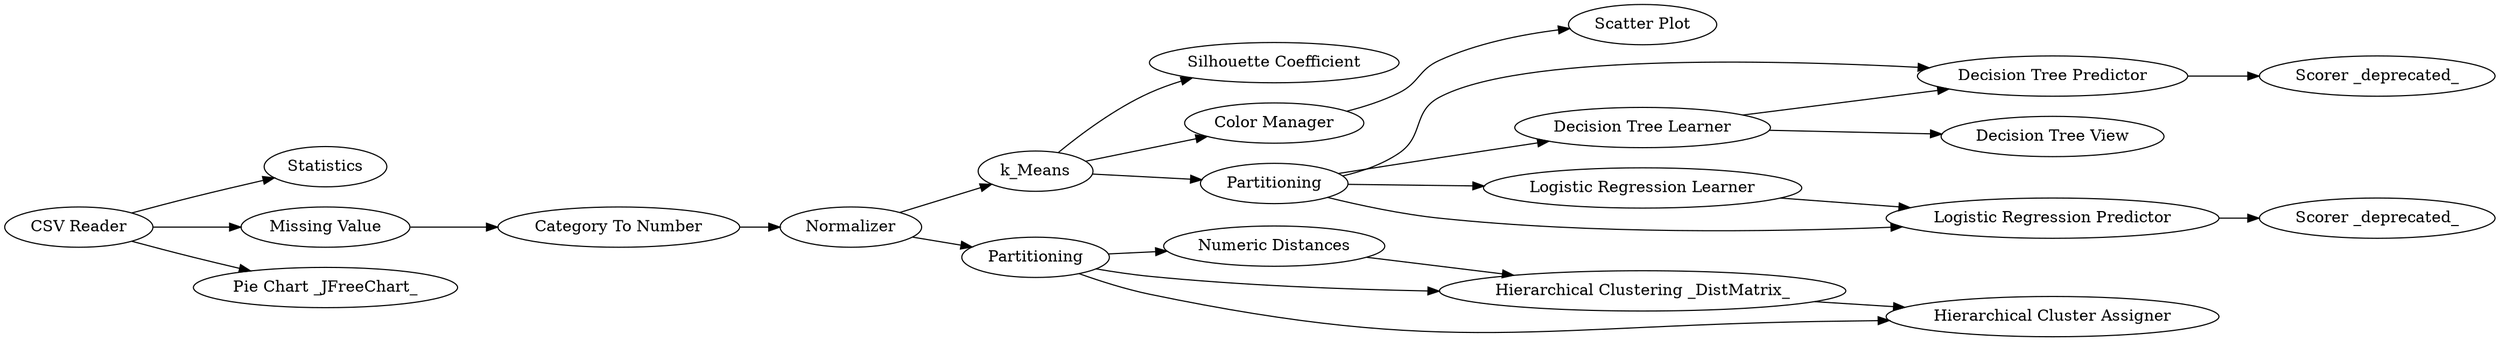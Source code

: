 digraph {
	2 [label="CSV Reader"]
	3 [label=Statistics]
	4 [label="Missing Value"]
	5 [label="Category To Number"]
	7 [label=Normalizer]
	12 [label=k_Means]
	13 [label=Partitioning]
	14 [label="Silhouette Coefficient"]
	15 [label="Scatter Plot"]
	16 [label="Color Manager"]
	17 [label="Numeric Distances"]
	49 [label="Hierarchical Clustering _DistMatrix_"]
	50 [label="Hierarchical Cluster Assigner"]
	52 [label="Decision Tree Learner"]
	53 [label="Decision Tree Predictor"]
	54 [label="Scorer _deprecated_"]
	55 [label="Decision Tree View"]
	56 [label=Partitioning]
	293 [label="Scorer _deprecated_"]
	296 [label="Logistic Regression Learner"]
	322 [label="Logistic Regression Predictor"]
	323 [label="Pie Chart _JFreeChart_"]
	2 -> 3
	2 -> 4
	2 -> 323
	4 -> 5
	5 -> 7
	7 -> 13
	7 -> 12
	12 -> 14
	12 -> 56
	12 -> 16
	13 -> 17
	13 -> 49
	13 -> 50
	16 -> 15
	17 -> 49
	49 -> 50
	52 -> 53
	52 -> 55
	53 -> 54
	56 -> 52
	56 -> 53
	56 -> 296
	56 -> 322
	296 -> 322
	322 -> 293
	rankdir=LR
}
